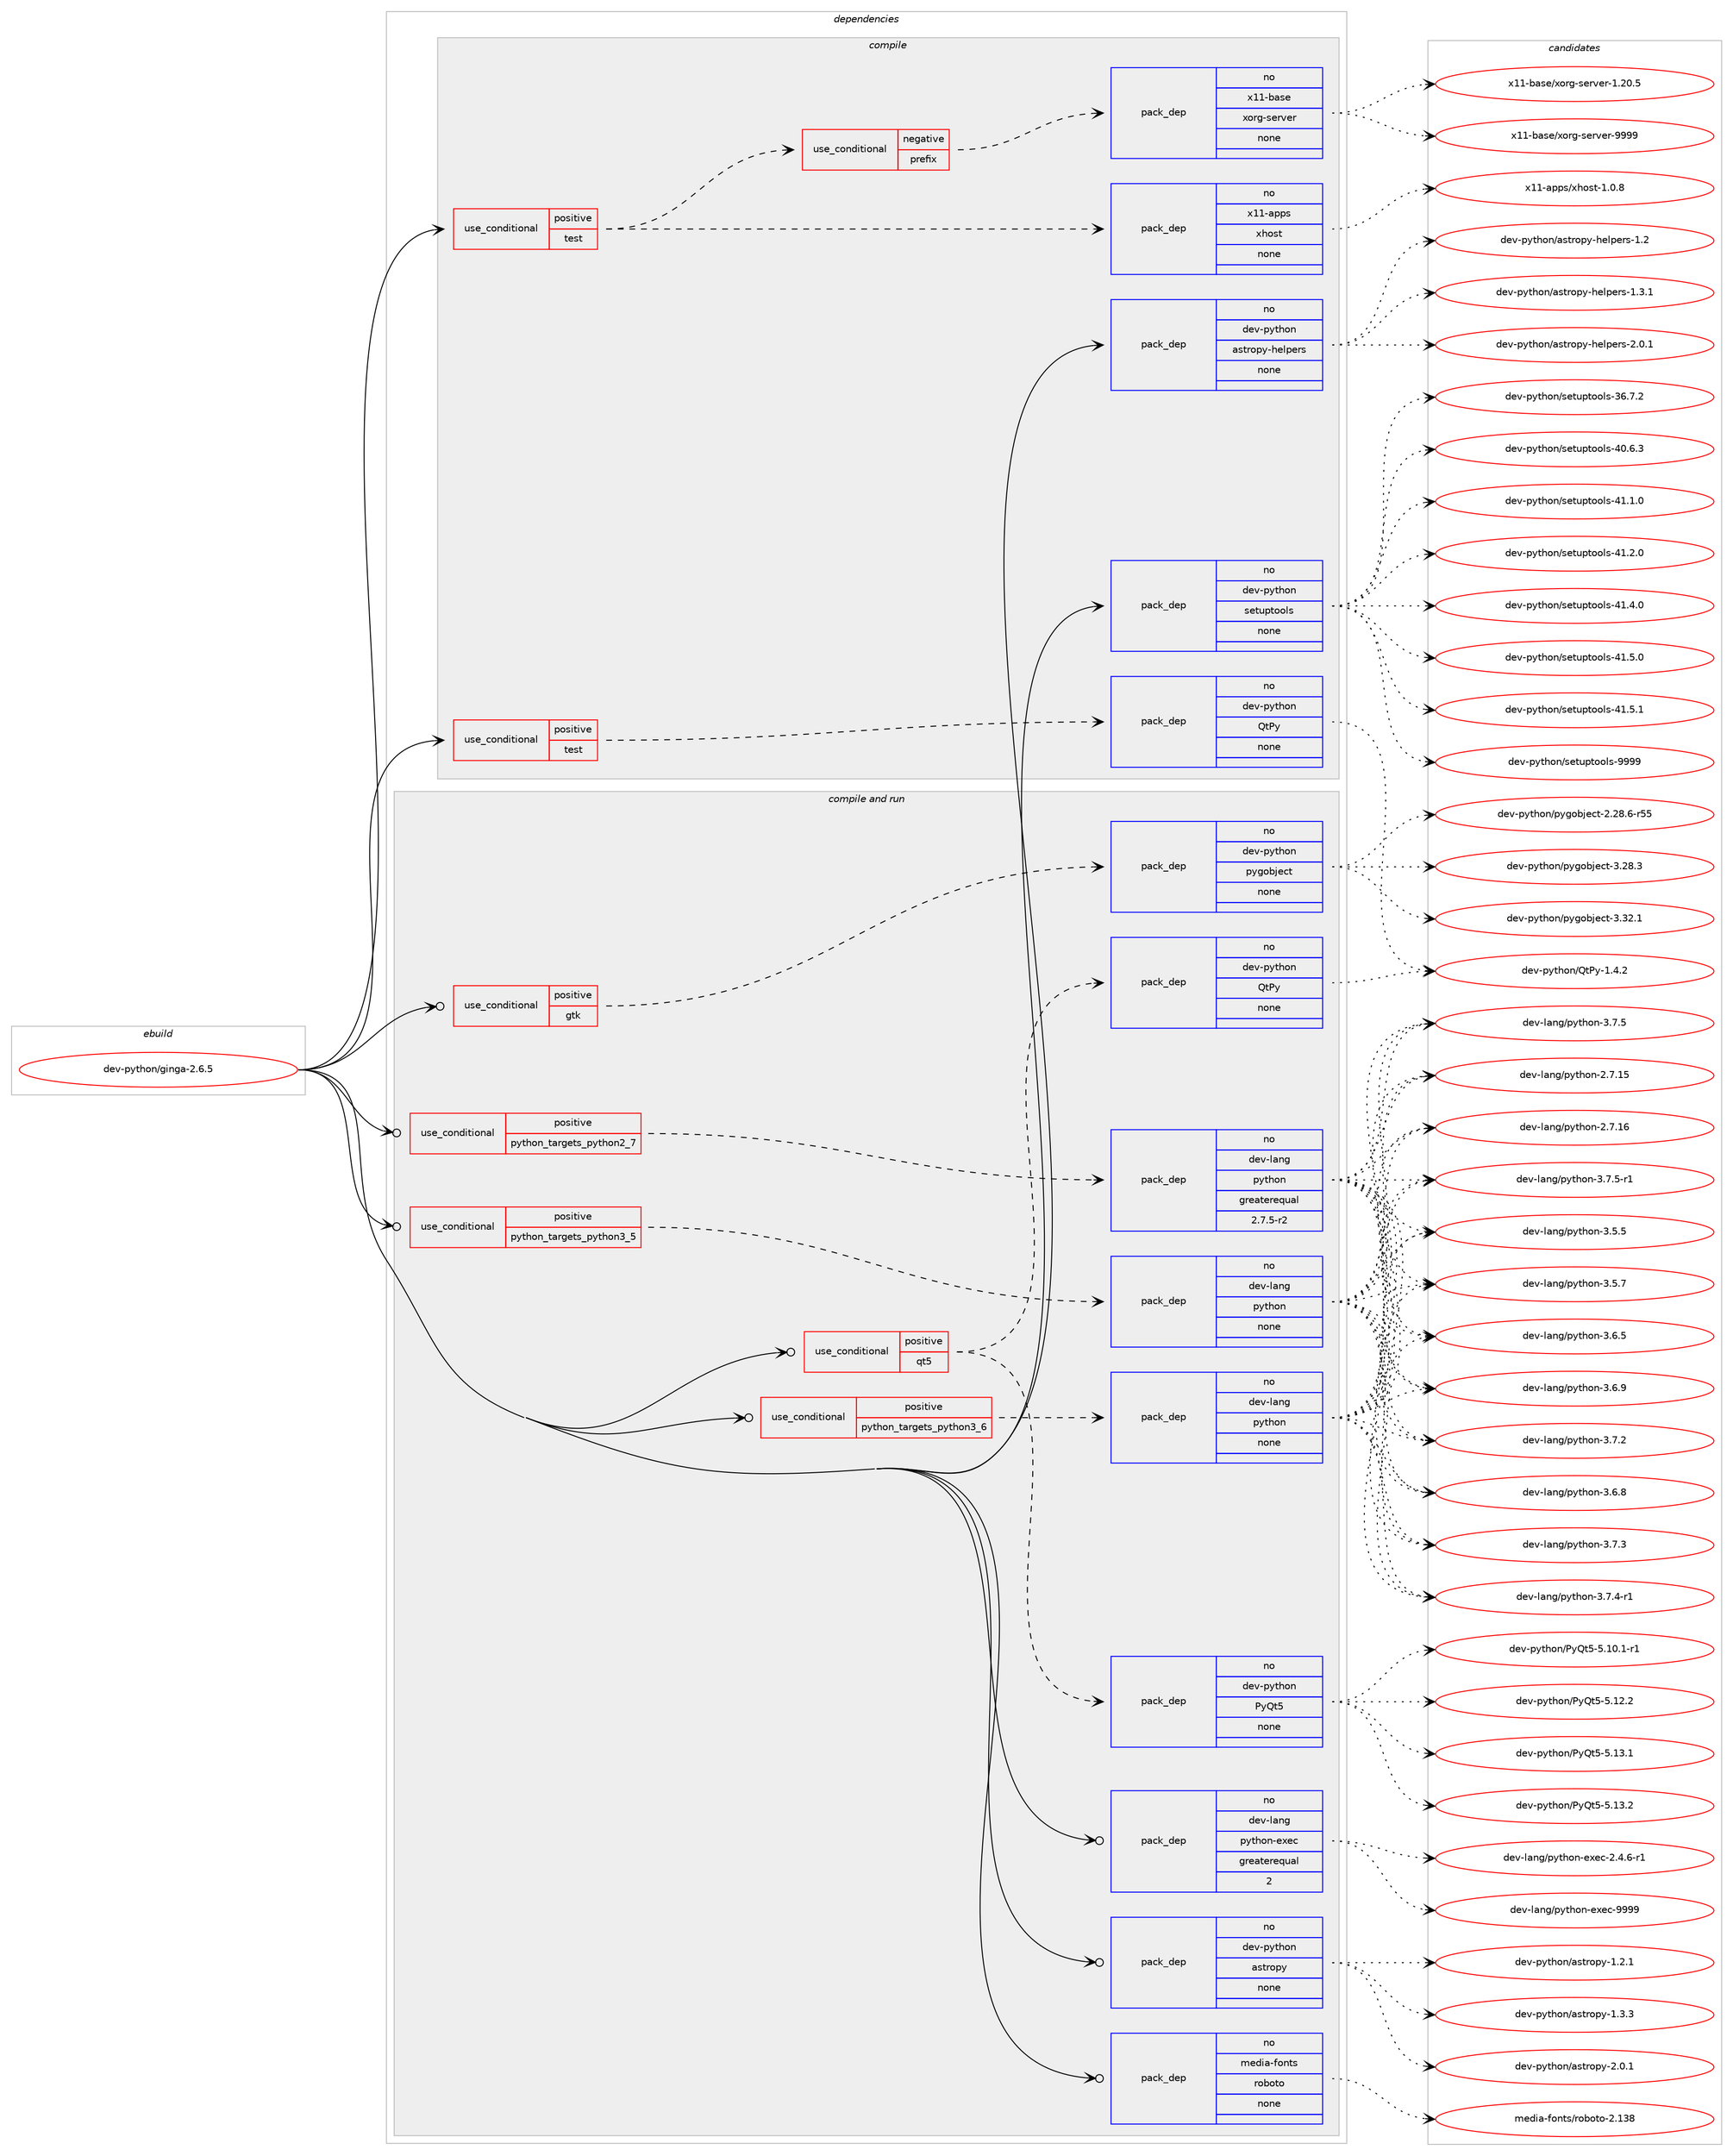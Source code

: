 digraph prolog {

# *************
# Graph options
# *************

newrank=true;
concentrate=true;
compound=true;
graph [rankdir=LR,fontname=Helvetica,fontsize=10,ranksep=1.5];#, ranksep=2.5, nodesep=0.2];
edge  [arrowhead=vee];
node  [fontname=Helvetica,fontsize=10];

# **********
# The ebuild
# **********

subgraph cluster_leftcol {
color=gray;
rank=same;
label=<<i>ebuild</i>>;
id [label="dev-python/ginga-2.6.5", color=red, width=4, href="../dev-python/ginga-2.6.5.svg"];
}

# ****************
# The dependencies
# ****************

subgraph cluster_midcol {
color=gray;
label=<<i>dependencies</i>>;
subgraph cluster_compile {
fillcolor="#eeeeee";
style=filled;
label=<<i>compile</i>>;
subgraph cond139997 {
dependency606587 [label=<<TABLE BORDER="0" CELLBORDER="1" CELLSPACING="0" CELLPADDING="4"><TR><TD ROWSPAN="3" CELLPADDING="10">use_conditional</TD></TR><TR><TD>positive</TD></TR><TR><TD>test</TD></TR></TABLE>>, shape=none, color=red];
subgraph cond139998 {
dependency606588 [label=<<TABLE BORDER="0" CELLBORDER="1" CELLSPACING="0" CELLPADDING="4"><TR><TD ROWSPAN="3" CELLPADDING="10">use_conditional</TD></TR><TR><TD>negative</TD></TR><TR><TD>prefix</TD></TR></TABLE>>, shape=none, color=red];
subgraph pack454793 {
dependency606589 [label=<<TABLE BORDER="0" CELLBORDER="1" CELLSPACING="0" CELLPADDING="4" WIDTH="220"><TR><TD ROWSPAN="6" CELLPADDING="30">pack_dep</TD></TR><TR><TD WIDTH="110">no</TD></TR><TR><TD>x11-base</TD></TR><TR><TD>xorg-server</TD></TR><TR><TD>none</TD></TR><TR><TD></TD></TR></TABLE>>, shape=none, color=blue];
}
dependency606588:e -> dependency606589:w [weight=20,style="dashed",arrowhead="vee"];
}
dependency606587:e -> dependency606588:w [weight=20,style="dashed",arrowhead="vee"];
subgraph pack454794 {
dependency606590 [label=<<TABLE BORDER="0" CELLBORDER="1" CELLSPACING="0" CELLPADDING="4" WIDTH="220"><TR><TD ROWSPAN="6" CELLPADDING="30">pack_dep</TD></TR><TR><TD WIDTH="110">no</TD></TR><TR><TD>x11-apps</TD></TR><TR><TD>xhost</TD></TR><TR><TD>none</TD></TR><TR><TD></TD></TR></TABLE>>, shape=none, color=blue];
}
dependency606587:e -> dependency606590:w [weight=20,style="dashed",arrowhead="vee"];
}
id:e -> dependency606587:w [weight=20,style="solid",arrowhead="vee"];
subgraph cond139999 {
dependency606591 [label=<<TABLE BORDER="0" CELLBORDER="1" CELLSPACING="0" CELLPADDING="4"><TR><TD ROWSPAN="3" CELLPADDING="10">use_conditional</TD></TR><TR><TD>positive</TD></TR><TR><TD>test</TD></TR></TABLE>>, shape=none, color=red];
subgraph pack454795 {
dependency606592 [label=<<TABLE BORDER="0" CELLBORDER="1" CELLSPACING="0" CELLPADDING="4" WIDTH="220"><TR><TD ROWSPAN="6" CELLPADDING="30">pack_dep</TD></TR><TR><TD WIDTH="110">no</TD></TR><TR><TD>dev-python</TD></TR><TR><TD>QtPy</TD></TR><TR><TD>none</TD></TR><TR><TD></TD></TR></TABLE>>, shape=none, color=blue];
}
dependency606591:e -> dependency606592:w [weight=20,style="dashed",arrowhead="vee"];
}
id:e -> dependency606591:w [weight=20,style="solid",arrowhead="vee"];
subgraph pack454796 {
dependency606593 [label=<<TABLE BORDER="0" CELLBORDER="1" CELLSPACING="0" CELLPADDING="4" WIDTH="220"><TR><TD ROWSPAN="6" CELLPADDING="30">pack_dep</TD></TR><TR><TD WIDTH="110">no</TD></TR><TR><TD>dev-python</TD></TR><TR><TD>astropy-helpers</TD></TR><TR><TD>none</TD></TR><TR><TD></TD></TR></TABLE>>, shape=none, color=blue];
}
id:e -> dependency606593:w [weight=20,style="solid",arrowhead="vee"];
subgraph pack454797 {
dependency606594 [label=<<TABLE BORDER="0" CELLBORDER="1" CELLSPACING="0" CELLPADDING="4" WIDTH="220"><TR><TD ROWSPAN="6" CELLPADDING="30">pack_dep</TD></TR><TR><TD WIDTH="110">no</TD></TR><TR><TD>dev-python</TD></TR><TR><TD>setuptools</TD></TR><TR><TD>none</TD></TR><TR><TD></TD></TR></TABLE>>, shape=none, color=blue];
}
id:e -> dependency606594:w [weight=20,style="solid",arrowhead="vee"];
}
subgraph cluster_compileandrun {
fillcolor="#eeeeee";
style=filled;
label=<<i>compile and run</i>>;
subgraph cond140000 {
dependency606595 [label=<<TABLE BORDER="0" CELLBORDER="1" CELLSPACING="0" CELLPADDING="4"><TR><TD ROWSPAN="3" CELLPADDING="10">use_conditional</TD></TR><TR><TD>positive</TD></TR><TR><TD>gtk</TD></TR></TABLE>>, shape=none, color=red];
subgraph pack454798 {
dependency606596 [label=<<TABLE BORDER="0" CELLBORDER="1" CELLSPACING="0" CELLPADDING="4" WIDTH="220"><TR><TD ROWSPAN="6" CELLPADDING="30">pack_dep</TD></TR><TR><TD WIDTH="110">no</TD></TR><TR><TD>dev-python</TD></TR><TR><TD>pygobject</TD></TR><TR><TD>none</TD></TR><TR><TD></TD></TR></TABLE>>, shape=none, color=blue];
}
dependency606595:e -> dependency606596:w [weight=20,style="dashed",arrowhead="vee"];
}
id:e -> dependency606595:w [weight=20,style="solid",arrowhead="odotvee"];
subgraph cond140001 {
dependency606597 [label=<<TABLE BORDER="0" CELLBORDER="1" CELLSPACING="0" CELLPADDING="4"><TR><TD ROWSPAN="3" CELLPADDING="10">use_conditional</TD></TR><TR><TD>positive</TD></TR><TR><TD>python_targets_python2_7</TD></TR></TABLE>>, shape=none, color=red];
subgraph pack454799 {
dependency606598 [label=<<TABLE BORDER="0" CELLBORDER="1" CELLSPACING="0" CELLPADDING="4" WIDTH="220"><TR><TD ROWSPAN="6" CELLPADDING="30">pack_dep</TD></TR><TR><TD WIDTH="110">no</TD></TR><TR><TD>dev-lang</TD></TR><TR><TD>python</TD></TR><TR><TD>greaterequal</TD></TR><TR><TD>2.7.5-r2</TD></TR></TABLE>>, shape=none, color=blue];
}
dependency606597:e -> dependency606598:w [weight=20,style="dashed",arrowhead="vee"];
}
id:e -> dependency606597:w [weight=20,style="solid",arrowhead="odotvee"];
subgraph cond140002 {
dependency606599 [label=<<TABLE BORDER="0" CELLBORDER="1" CELLSPACING="0" CELLPADDING="4"><TR><TD ROWSPAN="3" CELLPADDING="10">use_conditional</TD></TR><TR><TD>positive</TD></TR><TR><TD>python_targets_python3_5</TD></TR></TABLE>>, shape=none, color=red];
subgraph pack454800 {
dependency606600 [label=<<TABLE BORDER="0" CELLBORDER="1" CELLSPACING="0" CELLPADDING="4" WIDTH="220"><TR><TD ROWSPAN="6" CELLPADDING="30">pack_dep</TD></TR><TR><TD WIDTH="110">no</TD></TR><TR><TD>dev-lang</TD></TR><TR><TD>python</TD></TR><TR><TD>none</TD></TR><TR><TD></TD></TR></TABLE>>, shape=none, color=blue];
}
dependency606599:e -> dependency606600:w [weight=20,style="dashed",arrowhead="vee"];
}
id:e -> dependency606599:w [weight=20,style="solid",arrowhead="odotvee"];
subgraph cond140003 {
dependency606601 [label=<<TABLE BORDER="0" CELLBORDER="1" CELLSPACING="0" CELLPADDING="4"><TR><TD ROWSPAN="3" CELLPADDING="10">use_conditional</TD></TR><TR><TD>positive</TD></TR><TR><TD>python_targets_python3_6</TD></TR></TABLE>>, shape=none, color=red];
subgraph pack454801 {
dependency606602 [label=<<TABLE BORDER="0" CELLBORDER="1" CELLSPACING="0" CELLPADDING="4" WIDTH="220"><TR><TD ROWSPAN="6" CELLPADDING="30">pack_dep</TD></TR><TR><TD WIDTH="110">no</TD></TR><TR><TD>dev-lang</TD></TR><TR><TD>python</TD></TR><TR><TD>none</TD></TR><TR><TD></TD></TR></TABLE>>, shape=none, color=blue];
}
dependency606601:e -> dependency606602:w [weight=20,style="dashed",arrowhead="vee"];
}
id:e -> dependency606601:w [weight=20,style="solid",arrowhead="odotvee"];
subgraph cond140004 {
dependency606603 [label=<<TABLE BORDER="0" CELLBORDER="1" CELLSPACING="0" CELLPADDING="4"><TR><TD ROWSPAN="3" CELLPADDING="10">use_conditional</TD></TR><TR><TD>positive</TD></TR><TR><TD>qt5</TD></TR></TABLE>>, shape=none, color=red];
subgraph pack454802 {
dependency606604 [label=<<TABLE BORDER="0" CELLBORDER="1" CELLSPACING="0" CELLPADDING="4" WIDTH="220"><TR><TD ROWSPAN="6" CELLPADDING="30">pack_dep</TD></TR><TR><TD WIDTH="110">no</TD></TR><TR><TD>dev-python</TD></TR><TR><TD>PyQt5</TD></TR><TR><TD>none</TD></TR><TR><TD></TD></TR></TABLE>>, shape=none, color=blue];
}
dependency606603:e -> dependency606604:w [weight=20,style="dashed",arrowhead="vee"];
subgraph pack454803 {
dependency606605 [label=<<TABLE BORDER="0" CELLBORDER="1" CELLSPACING="0" CELLPADDING="4" WIDTH="220"><TR><TD ROWSPAN="6" CELLPADDING="30">pack_dep</TD></TR><TR><TD WIDTH="110">no</TD></TR><TR><TD>dev-python</TD></TR><TR><TD>QtPy</TD></TR><TR><TD>none</TD></TR><TR><TD></TD></TR></TABLE>>, shape=none, color=blue];
}
dependency606603:e -> dependency606605:w [weight=20,style="dashed",arrowhead="vee"];
}
id:e -> dependency606603:w [weight=20,style="solid",arrowhead="odotvee"];
subgraph pack454804 {
dependency606606 [label=<<TABLE BORDER="0" CELLBORDER="1" CELLSPACING="0" CELLPADDING="4" WIDTH="220"><TR><TD ROWSPAN="6" CELLPADDING="30">pack_dep</TD></TR><TR><TD WIDTH="110">no</TD></TR><TR><TD>dev-lang</TD></TR><TR><TD>python-exec</TD></TR><TR><TD>greaterequal</TD></TR><TR><TD>2</TD></TR></TABLE>>, shape=none, color=blue];
}
id:e -> dependency606606:w [weight=20,style="solid",arrowhead="odotvee"];
subgraph pack454805 {
dependency606607 [label=<<TABLE BORDER="0" CELLBORDER="1" CELLSPACING="0" CELLPADDING="4" WIDTH="220"><TR><TD ROWSPAN="6" CELLPADDING="30">pack_dep</TD></TR><TR><TD WIDTH="110">no</TD></TR><TR><TD>dev-python</TD></TR><TR><TD>astropy</TD></TR><TR><TD>none</TD></TR><TR><TD></TD></TR></TABLE>>, shape=none, color=blue];
}
id:e -> dependency606607:w [weight=20,style="solid",arrowhead="odotvee"];
subgraph pack454806 {
dependency606608 [label=<<TABLE BORDER="0" CELLBORDER="1" CELLSPACING="0" CELLPADDING="4" WIDTH="220"><TR><TD ROWSPAN="6" CELLPADDING="30">pack_dep</TD></TR><TR><TD WIDTH="110">no</TD></TR><TR><TD>media-fonts</TD></TR><TR><TD>roboto</TD></TR><TR><TD>none</TD></TR><TR><TD></TD></TR></TABLE>>, shape=none, color=blue];
}
id:e -> dependency606608:w [weight=20,style="solid",arrowhead="odotvee"];
}
subgraph cluster_run {
fillcolor="#eeeeee";
style=filled;
label=<<i>run</i>>;
}
}

# **************
# The candidates
# **************

subgraph cluster_choices {
rank=same;
color=gray;
label=<<i>candidates</i>>;

subgraph choice454793 {
color=black;
nodesep=1;
choice1204949459897115101471201111141034511510111411810111445494650484653 [label="x11-base/xorg-server-1.20.5", color=red, width=4,href="../x11-base/xorg-server-1.20.5.svg"];
choice120494945989711510147120111114103451151011141181011144557575757 [label="x11-base/xorg-server-9999", color=red, width=4,href="../x11-base/xorg-server-9999.svg"];
dependency606589:e -> choice1204949459897115101471201111141034511510111411810111445494650484653:w [style=dotted,weight="100"];
dependency606589:e -> choice120494945989711510147120111114103451151011141181011144557575757:w [style=dotted,weight="100"];
}
subgraph choice454794 {
color=black;
nodesep=1;
choice1204949459711211211547120104111115116454946484656 [label="x11-apps/xhost-1.0.8", color=red, width=4,href="../x11-apps/xhost-1.0.8.svg"];
dependency606590:e -> choice1204949459711211211547120104111115116454946484656:w [style=dotted,weight="100"];
}
subgraph choice454795 {
color=black;
nodesep=1;
choice10010111845112121116104111110478111680121454946524650 [label="dev-python/QtPy-1.4.2", color=red, width=4,href="../dev-python/QtPy-1.4.2.svg"];
dependency606592:e -> choice10010111845112121116104111110478111680121454946524650:w [style=dotted,weight="100"];
}
subgraph choice454796 {
color=black;
nodesep=1;
choice1001011184511212111610411111047971151161141111121214510410110811210111411545494650 [label="dev-python/astropy-helpers-1.2", color=red, width=4,href="../dev-python/astropy-helpers-1.2.svg"];
choice10010111845112121116104111110479711511611411111212145104101108112101114115454946514649 [label="dev-python/astropy-helpers-1.3.1", color=red, width=4,href="../dev-python/astropy-helpers-1.3.1.svg"];
choice10010111845112121116104111110479711511611411111212145104101108112101114115455046484649 [label="dev-python/astropy-helpers-2.0.1", color=red, width=4,href="../dev-python/astropy-helpers-2.0.1.svg"];
dependency606593:e -> choice1001011184511212111610411111047971151161141111121214510410110811210111411545494650:w [style=dotted,weight="100"];
dependency606593:e -> choice10010111845112121116104111110479711511611411111212145104101108112101114115454946514649:w [style=dotted,weight="100"];
dependency606593:e -> choice10010111845112121116104111110479711511611411111212145104101108112101114115455046484649:w [style=dotted,weight="100"];
}
subgraph choice454797 {
color=black;
nodesep=1;
choice100101118451121211161041111104711510111611711211611111110811545515446554650 [label="dev-python/setuptools-36.7.2", color=red, width=4,href="../dev-python/setuptools-36.7.2.svg"];
choice100101118451121211161041111104711510111611711211611111110811545524846544651 [label="dev-python/setuptools-40.6.3", color=red, width=4,href="../dev-python/setuptools-40.6.3.svg"];
choice100101118451121211161041111104711510111611711211611111110811545524946494648 [label="dev-python/setuptools-41.1.0", color=red, width=4,href="../dev-python/setuptools-41.1.0.svg"];
choice100101118451121211161041111104711510111611711211611111110811545524946504648 [label="dev-python/setuptools-41.2.0", color=red, width=4,href="../dev-python/setuptools-41.2.0.svg"];
choice100101118451121211161041111104711510111611711211611111110811545524946524648 [label="dev-python/setuptools-41.4.0", color=red, width=4,href="../dev-python/setuptools-41.4.0.svg"];
choice100101118451121211161041111104711510111611711211611111110811545524946534648 [label="dev-python/setuptools-41.5.0", color=red, width=4,href="../dev-python/setuptools-41.5.0.svg"];
choice100101118451121211161041111104711510111611711211611111110811545524946534649 [label="dev-python/setuptools-41.5.1", color=red, width=4,href="../dev-python/setuptools-41.5.1.svg"];
choice10010111845112121116104111110471151011161171121161111111081154557575757 [label="dev-python/setuptools-9999", color=red, width=4,href="../dev-python/setuptools-9999.svg"];
dependency606594:e -> choice100101118451121211161041111104711510111611711211611111110811545515446554650:w [style=dotted,weight="100"];
dependency606594:e -> choice100101118451121211161041111104711510111611711211611111110811545524846544651:w [style=dotted,weight="100"];
dependency606594:e -> choice100101118451121211161041111104711510111611711211611111110811545524946494648:w [style=dotted,weight="100"];
dependency606594:e -> choice100101118451121211161041111104711510111611711211611111110811545524946504648:w [style=dotted,weight="100"];
dependency606594:e -> choice100101118451121211161041111104711510111611711211611111110811545524946524648:w [style=dotted,weight="100"];
dependency606594:e -> choice100101118451121211161041111104711510111611711211611111110811545524946534648:w [style=dotted,weight="100"];
dependency606594:e -> choice100101118451121211161041111104711510111611711211611111110811545524946534649:w [style=dotted,weight="100"];
dependency606594:e -> choice10010111845112121116104111110471151011161171121161111111081154557575757:w [style=dotted,weight="100"];
}
subgraph choice454798 {
color=black;
nodesep=1;
choice1001011184511212111610411111047112121103111981061019911645504650564654451145353 [label="dev-python/pygobject-2.28.6-r55", color=red, width=4,href="../dev-python/pygobject-2.28.6-r55.svg"];
choice1001011184511212111610411111047112121103111981061019911645514650564651 [label="dev-python/pygobject-3.28.3", color=red, width=4,href="../dev-python/pygobject-3.28.3.svg"];
choice1001011184511212111610411111047112121103111981061019911645514651504649 [label="dev-python/pygobject-3.32.1", color=red, width=4,href="../dev-python/pygobject-3.32.1.svg"];
dependency606596:e -> choice1001011184511212111610411111047112121103111981061019911645504650564654451145353:w [style=dotted,weight="100"];
dependency606596:e -> choice1001011184511212111610411111047112121103111981061019911645514650564651:w [style=dotted,weight="100"];
dependency606596:e -> choice1001011184511212111610411111047112121103111981061019911645514651504649:w [style=dotted,weight="100"];
}
subgraph choice454799 {
color=black;
nodesep=1;
choice10010111845108971101034711212111610411111045504655464953 [label="dev-lang/python-2.7.15", color=red, width=4,href="../dev-lang/python-2.7.15.svg"];
choice10010111845108971101034711212111610411111045504655464954 [label="dev-lang/python-2.7.16", color=red, width=4,href="../dev-lang/python-2.7.16.svg"];
choice100101118451089711010347112121116104111110455146534653 [label="dev-lang/python-3.5.5", color=red, width=4,href="../dev-lang/python-3.5.5.svg"];
choice100101118451089711010347112121116104111110455146534655 [label="dev-lang/python-3.5.7", color=red, width=4,href="../dev-lang/python-3.5.7.svg"];
choice100101118451089711010347112121116104111110455146544653 [label="dev-lang/python-3.6.5", color=red, width=4,href="../dev-lang/python-3.6.5.svg"];
choice100101118451089711010347112121116104111110455146544656 [label="dev-lang/python-3.6.8", color=red, width=4,href="../dev-lang/python-3.6.8.svg"];
choice100101118451089711010347112121116104111110455146544657 [label="dev-lang/python-3.6.9", color=red, width=4,href="../dev-lang/python-3.6.9.svg"];
choice100101118451089711010347112121116104111110455146554650 [label="dev-lang/python-3.7.2", color=red, width=4,href="../dev-lang/python-3.7.2.svg"];
choice100101118451089711010347112121116104111110455146554651 [label="dev-lang/python-3.7.3", color=red, width=4,href="../dev-lang/python-3.7.3.svg"];
choice1001011184510897110103471121211161041111104551465546524511449 [label="dev-lang/python-3.7.4-r1", color=red, width=4,href="../dev-lang/python-3.7.4-r1.svg"];
choice100101118451089711010347112121116104111110455146554653 [label="dev-lang/python-3.7.5", color=red, width=4,href="../dev-lang/python-3.7.5.svg"];
choice1001011184510897110103471121211161041111104551465546534511449 [label="dev-lang/python-3.7.5-r1", color=red, width=4,href="../dev-lang/python-3.7.5-r1.svg"];
dependency606598:e -> choice10010111845108971101034711212111610411111045504655464953:w [style=dotted,weight="100"];
dependency606598:e -> choice10010111845108971101034711212111610411111045504655464954:w [style=dotted,weight="100"];
dependency606598:e -> choice100101118451089711010347112121116104111110455146534653:w [style=dotted,weight="100"];
dependency606598:e -> choice100101118451089711010347112121116104111110455146534655:w [style=dotted,weight="100"];
dependency606598:e -> choice100101118451089711010347112121116104111110455146544653:w [style=dotted,weight="100"];
dependency606598:e -> choice100101118451089711010347112121116104111110455146544656:w [style=dotted,weight="100"];
dependency606598:e -> choice100101118451089711010347112121116104111110455146544657:w [style=dotted,weight="100"];
dependency606598:e -> choice100101118451089711010347112121116104111110455146554650:w [style=dotted,weight="100"];
dependency606598:e -> choice100101118451089711010347112121116104111110455146554651:w [style=dotted,weight="100"];
dependency606598:e -> choice1001011184510897110103471121211161041111104551465546524511449:w [style=dotted,weight="100"];
dependency606598:e -> choice100101118451089711010347112121116104111110455146554653:w [style=dotted,weight="100"];
dependency606598:e -> choice1001011184510897110103471121211161041111104551465546534511449:w [style=dotted,weight="100"];
}
subgraph choice454800 {
color=black;
nodesep=1;
choice10010111845108971101034711212111610411111045504655464953 [label="dev-lang/python-2.7.15", color=red, width=4,href="../dev-lang/python-2.7.15.svg"];
choice10010111845108971101034711212111610411111045504655464954 [label="dev-lang/python-2.7.16", color=red, width=4,href="../dev-lang/python-2.7.16.svg"];
choice100101118451089711010347112121116104111110455146534653 [label="dev-lang/python-3.5.5", color=red, width=4,href="../dev-lang/python-3.5.5.svg"];
choice100101118451089711010347112121116104111110455146534655 [label="dev-lang/python-3.5.7", color=red, width=4,href="../dev-lang/python-3.5.7.svg"];
choice100101118451089711010347112121116104111110455146544653 [label="dev-lang/python-3.6.5", color=red, width=4,href="../dev-lang/python-3.6.5.svg"];
choice100101118451089711010347112121116104111110455146544656 [label="dev-lang/python-3.6.8", color=red, width=4,href="../dev-lang/python-3.6.8.svg"];
choice100101118451089711010347112121116104111110455146544657 [label="dev-lang/python-3.6.9", color=red, width=4,href="../dev-lang/python-3.6.9.svg"];
choice100101118451089711010347112121116104111110455146554650 [label="dev-lang/python-3.7.2", color=red, width=4,href="../dev-lang/python-3.7.2.svg"];
choice100101118451089711010347112121116104111110455146554651 [label="dev-lang/python-3.7.3", color=red, width=4,href="../dev-lang/python-3.7.3.svg"];
choice1001011184510897110103471121211161041111104551465546524511449 [label="dev-lang/python-3.7.4-r1", color=red, width=4,href="../dev-lang/python-3.7.4-r1.svg"];
choice100101118451089711010347112121116104111110455146554653 [label="dev-lang/python-3.7.5", color=red, width=4,href="../dev-lang/python-3.7.5.svg"];
choice1001011184510897110103471121211161041111104551465546534511449 [label="dev-lang/python-3.7.5-r1", color=red, width=4,href="../dev-lang/python-3.7.5-r1.svg"];
dependency606600:e -> choice10010111845108971101034711212111610411111045504655464953:w [style=dotted,weight="100"];
dependency606600:e -> choice10010111845108971101034711212111610411111045504655464954:w [style=dotted,weight="100"];
dependency606600:e -> choice100101118451089711010347112121116104111110455146534653:w [style=dotted,weight="100"];
dependency606600:e -> choice100101118451089711010347112121116104111110455146534655:w [style=dotted,weight="100"];
dependency606600:e -> choice100101118451089711010347112121116104111110455146544653:w [style=dotted,weight="100"];
dependency606600:e -> choice100101118451089711010347112121116104111110455146544656:w [style=dotted,weight="100"];
dependency606600:e -> choice100101118451089711010347112121116104111110455146544657:w [style=dotted,weight="100"];
dependency606600:e -> choice100101118451089711010347112121116104111110455146554650:w [style=dotted,weight="100"];
dependency606600:e -> choice100101118451089711010347112121116104111110455146554651:w [style=dotted,weight="100"];
dependency606600:e -> choice1001011184510897110103471121211161041111104551465546524511449:w [style=dotted,weight="100"];
dependency606600:e -> choice100101118451089711010347112121116104111110455146554653:w [style=dotted,weight="100"];
dependency606600:e -> choice1001011184510897110103471121211161041111104551465546534511449:w [style=dotted,weight="100"];
}
subgraph choice454801 {
color=black;
nodesep=1;
choice10010111845108971101034711212111610411111045504655464953 [label="dev-lang/python-2.7.15", color=red, width=4,href="../dev-lang/python-2.7.15.svg"];
choice10010111845108971101034711212111610411111045504655464954 [label="dev-lang/python-2.7.16", color=red, width=4,href="../dev-lang/python-2.7.16.svg"];
choice100101118451089711010347112121116104111110455146534653 [label="dev-lang/python-3.5.5", color=red, width=4,href="../dev-lang/python-3.5.5.svg"];
choice100101118451089711010347112121116104111110455146534655 [label="dev-lang/python-3.5.7", color=red, width=4,href="../dev-lang/python-3.5.7.svg"];
choice100101118451089711010347112121116104111110455146544653 [label="dev-lang/python-3.6.5", color=red, width=4,href="../dev-lang/python-3.6.5.svg"];
choice100101118451089711010347112121116104111110455146544656 [label="dev-lang/python-3.6.8", color=red, width=4,href="../dev-lang/python-3.6.8.svg"];
choice100101118451089711010347112121116104111110455146544657 [label="dev-lang/python-3.6.9", color=red, width=4,href="../dev-lang/python-3.6.9.svg"];
choice100101118451089711010347112121116104111110455146554650 [label="dev-lang/python-3.7.2", color=red, width=4,href="../dev-lang/python-3.7.2.svg"];
choice100101118451089711010347112121116104111110455146554651 [label="dev-lang/python-3.7.3", color=red, width=4,href="../dev-lang/python-3.7.3.svg"];
choice1001011184510897110103471121211161041111104551465546524511449 [label="dev-lang/python-3.7.4-r1", color=red, width=4,href="../dev-lang/python-3.7.4-r1.svg"];
choice100101118451089711010347112121116104111110455146554653 [label="dev-lang/python-3.7.5", color=red, width=4,href="../dev-lang/python-3.7.5.svg"];
choice1001011184510897110103471121211161041111104551465546534511449 [label="dev-lang/python-3.7.5-r1", color=red, width=4,href="../dev-lang/python-3.7.5-r1.svg"];
dependency606602:e -> choice10010111845108971101034711212111610411111045504655464953:w [style=dotted,weight="100"];
dependency606602:e -> choice10010111845108971101034711212111610411111045504655464954:w [style=dotted,weight="100"];
dependency606602:e -> choice100101118451089711010347112121116104111110455146534653:w [style=dotted,weight="100"];
dependency606602:e -> choice100101118451089711010347112121116104111110455146534655:w [style=dotted,weight="100"];
dependency606602:e -> choice100101118451089711010347112121116104111110455146544653:w [style=dotted,weight="100"];
dependency606602:e -> choice100101118451089711010347112121116104111110455146544656:w [style=dotted,weight="100"];
dependency606602:e -> choice100101118451089711010347112121116104111110455146544657:w [style=dotted,weight="100"];
dependency606602:e -> choice100101118451089711010347112121116104111110455146554650:w [style=dotted,weight="100"];
dependency606602:e -> choice100101118451089711010347112121116104111110455146554651:w [style=dotted,weight="100"];
dependency606602:e -> choice1001011184510897110103471121211161041111104551465546524511449:w [style=dotted,weight="100"];
dependency606602:e -> choice100101118451089711010347112121116104111110455146554653:w [style=dotted,weight="100"];
dependency606602:e -> choice1001011184510897110103471121211161041111104551465546534511449:w [style=dotted,weight="100"];
}
subgraph choice454802 {
color=black;
nodesep=1;
choice1001011184511212111610411111047801218111653455346494846494511449 [label="dev-python/PyQt5-5.10.1-r1", color=red, width=4,href="../dev-python/PyQt5-5.10.1-r1.svg"];
choice100101118451121211161041111104780121811165345534649504650 [label="dev-python/PyQt5-5.12.2", color=red, width=4,href="../dev-python/PyQt5-5.12.2.svg"];
choice100101118451121211161041111104780121811165345534649514649 [label="dev-python/PyQt5-5.13.1", color=red, width=4,href="../dev-python/PyQt5-5.13.1.svg"];
choice100101118451121211161041111104780121811165345534649514650 [label="dev-python/PyQt5-5.13.2", color=red, width=4,href="../dev-python/PyQt5-5.13.2.svg"];
dependency606604:e -> choice1001011184511212111610411111047801218111653455346494846494511449:w [style=dotted,weight="100"];
dependency606604:e -> choice100101118451121211161041111104780121811165345534649504650:w [style=dotted,weight="100"];
dependency606604:e -> choice100101118451121211161041111104780121811165345534649514649:w [style=dotted,weight="100"];
dependency606604:e -> choice100101118451121211161041111104780121811165345534649514650:w [style=dotted,weight="100"];
}
subgraph choice454803 {
color=black;
nodesep=1;
choice10010111845112121116104111110478111680121454946524650 [label="dev-python/QtPy-1.4.2", color=red, width=4,href="../dev-python/QtPy-1.4.2.svg"];
dependency606605:e -> choice10010111845112121116104111110478111680121454946524650:w [style=dotted,weight="100"];
}
subgraph choice454804 {
color=black;
nodesep=1;
choice10010111845108971101034711212111610411111045101120101994550465246544511449 [label="dev-lang/python-exec-2.4.6-r1", color=red, width=4,href="../dev-lang/python-exec-2.4.6-r1.svg"];
choice10010111845108971101034711212111610411111045101120101994557575757 [label="dev-lang/python-exec-9999", color=red, width=4,href="../dev-lang/python-exec-9999.svg"];
dependency606606:e -> choice10010111845108971101034711212111610411111045101120101994550465246544511449:w [style=dotted,weight="100"];
dependency606606:e -> choice10010111845108971101034711212111610411111045101120101994557575757:w [style=dotted,weight="100"];
}
subgraph choice454805 {
color=black;
nodesep=1;
choice100101118451121211161041111104797115116114111112121454946504649 [label="dev-python/astropy-1.2.1", color=red, width=4,href="../dev-python/astropy-1.2.1.svg"];
choice100101118451121211161041111104797115116114111112121454946514651 [label="dev-python/astropy-1.3.3", color=red, width=4,href="../dev-python/astropy-1.3.3.svg"];
choice100101118451121211161041111104797115116114111112121455046484649 [label="dev-python/astropy-2.0.1", color=red, width=4,href="../dev-python/astropy-2.0.1.svg"];
dependency606607:e -> choice100101118451121211161041111104797115116114111112121454946504649:w [style=dotted,weight="100"];
dependency606607:e -> choice100101118451121211161041111104797115116114111112121454946514651:w [style=dotted,weight="100"];
dependency606607:e -> choice100101118451121211161041111104797115116114111112121455046484649:w [style=dotted,weight="100"];
}
subgraph choice454806 {
color=black;
nodesep=1;
choice10910110010597451021111101161154711411198111116111455046495156 [label="media-fonts/roboto-2.138", color=red, width=4,href="../media-fonts/roboto-2.138.svg"];
dependency606608:e -> choice10910110010597451021111101161154711411198111116111455046495156:w [style=dotted,weight="100"];
}
}

}
